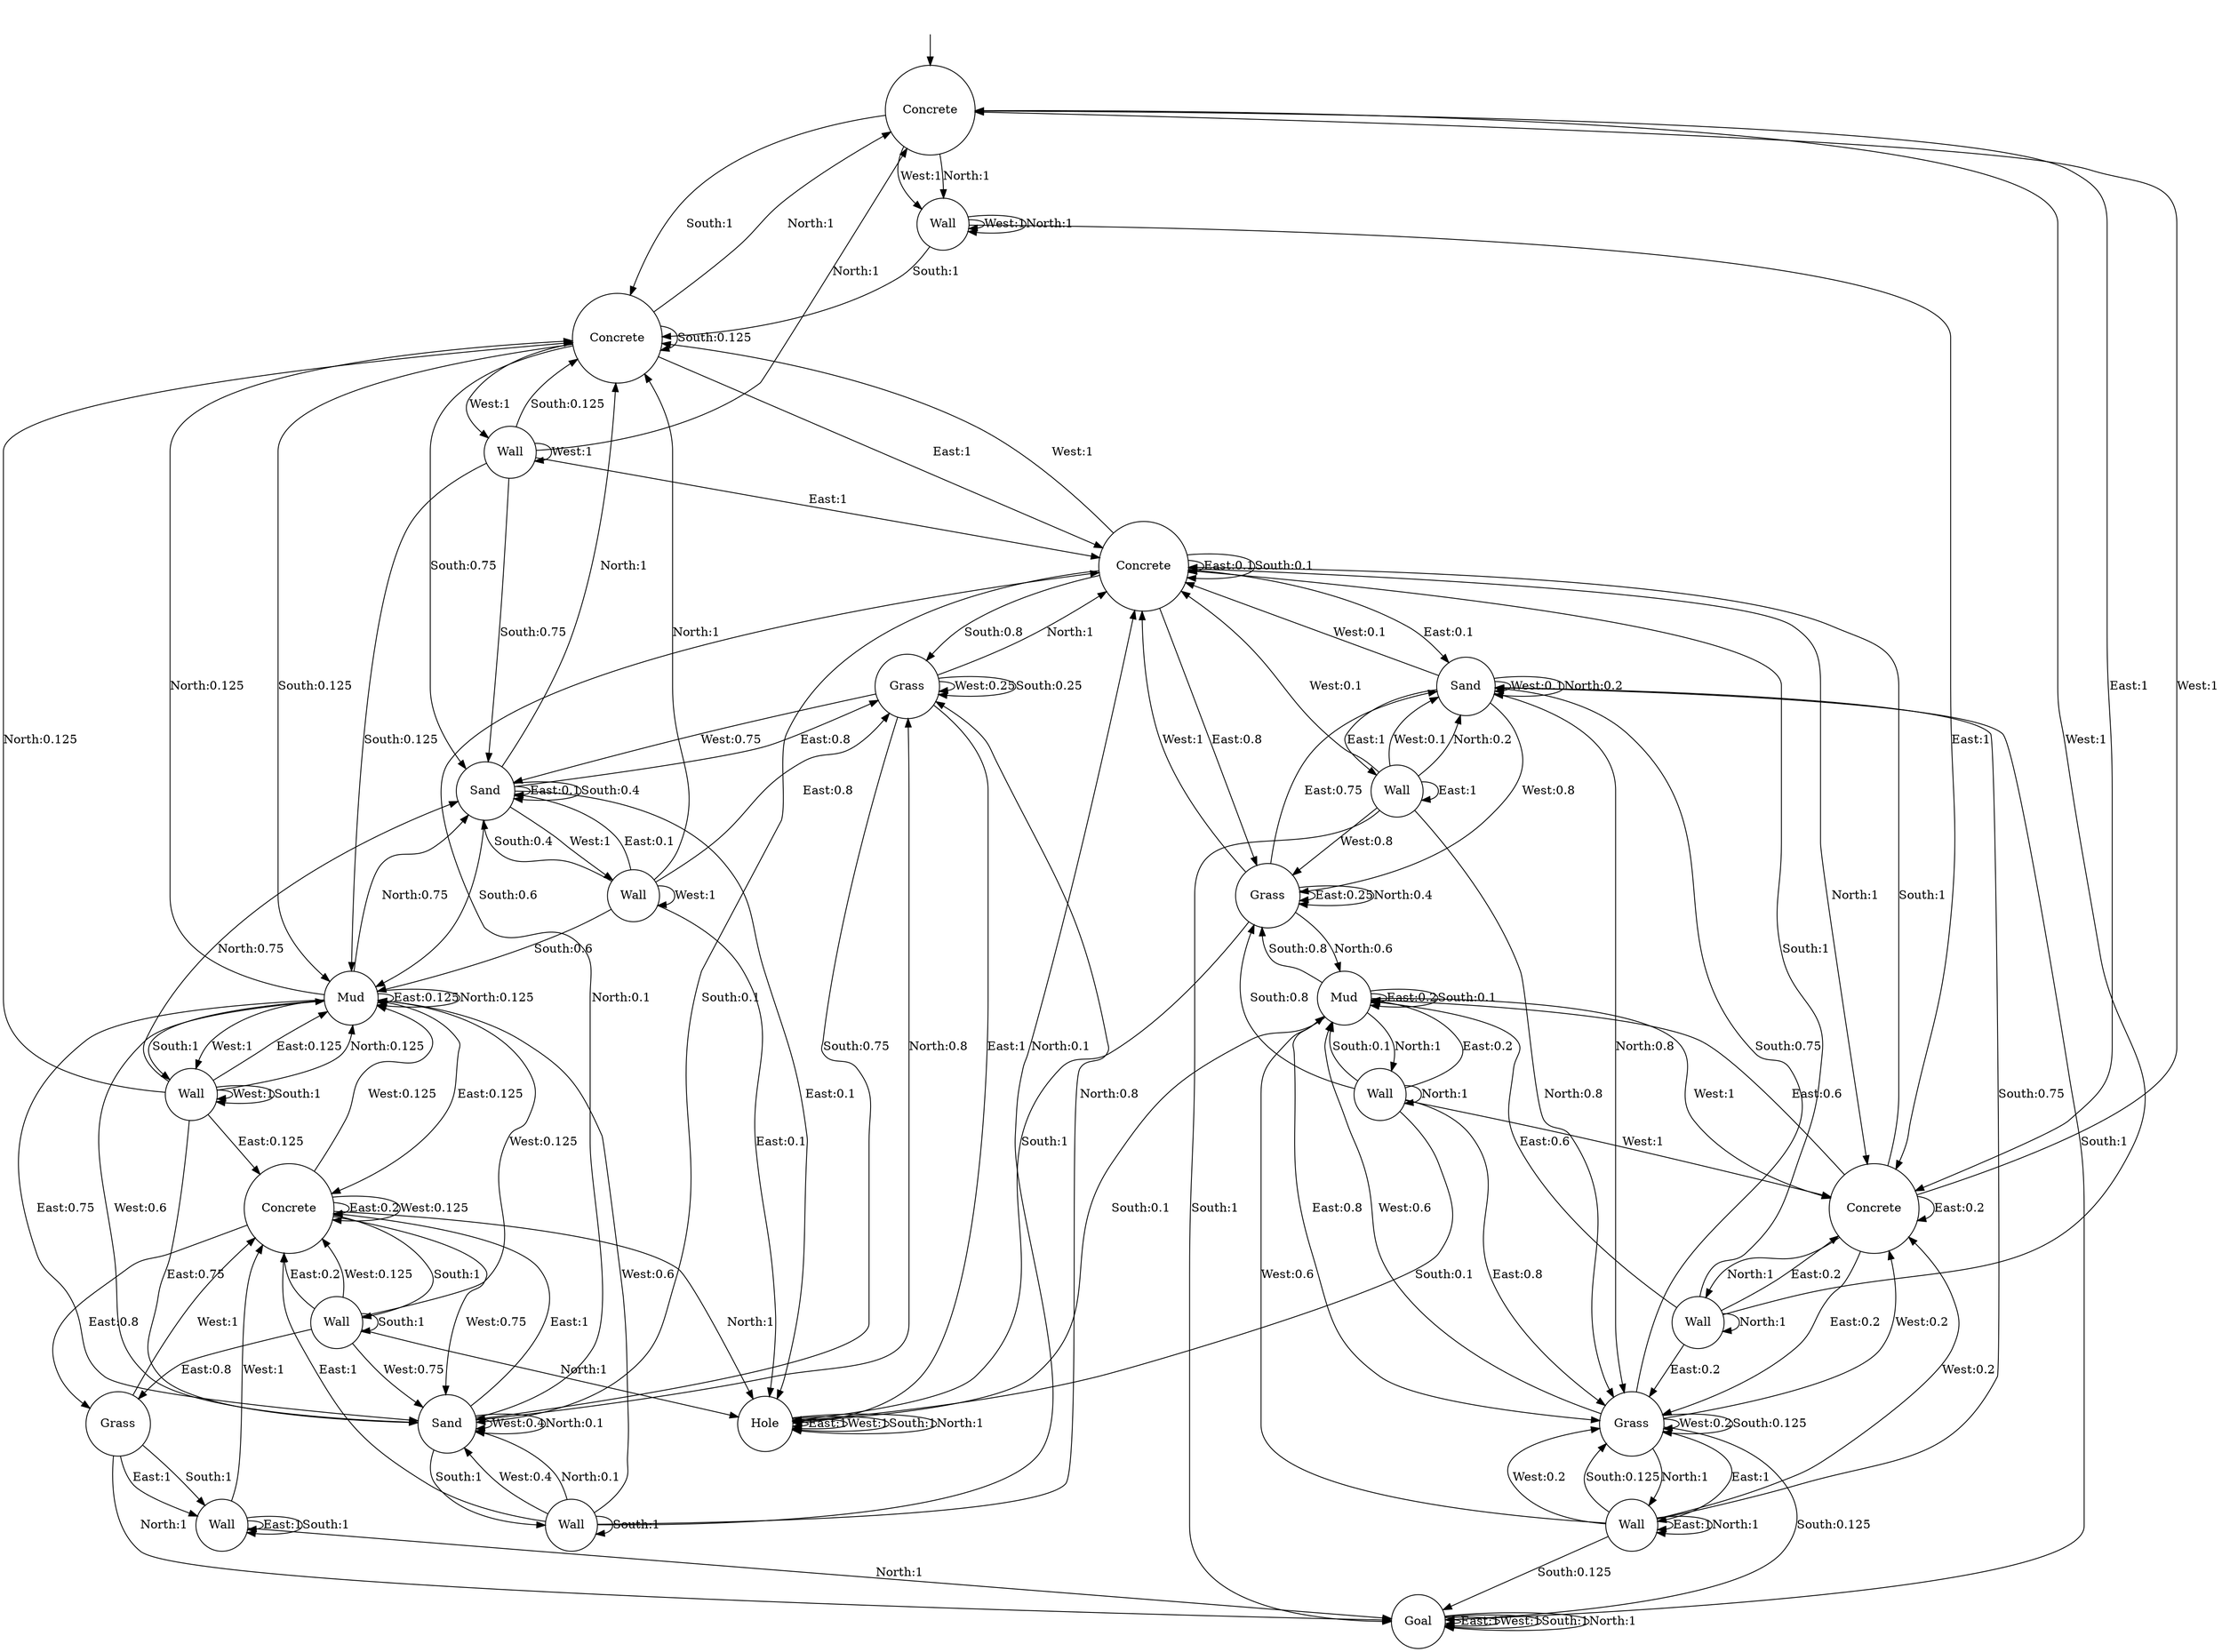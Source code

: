 digraph g {
__start0 [label="" shape="none"];
0 [shape="circle" label="Concrete"];
1 [shape="circle" label="Wall"];
2 [shape="circle" label="Concrete"];
3 [shape="circle" label="Wall"];
4 [shape="circle" label="Wall"];
5 [shape="circle" label="Sand"];
6 [shape="circle" label="Wall"];
7 [shape="circle" label="Mud"];
8 [shape="circle" label="Concrete"];
9 [shape="circle" label="Wall"];
10 [shape="circle" label="Concrete"];
11 [shape="circle" label="Grass"];
12 [shape="circle" label="Wall"];
13 [shape="circle" label="Sand"];
14 [shape="circle" label="Wall"];
15 [shape="circle" label="Mud"];
16 [shape="circle" label="Grass"];
17 [shape="circle" label="Hole"];
18 [shape="circle" label="Concrete"];
19 [shape="circle" label="Wall"];
20 [shape="circle" label="Wall"];
21 [shape="circle" label="Grass"];
22 [shape="circle" label="Wall"];
23 [shape="circle" label="Sand"];
24 [shape="circle" label="Goal"];
25 [shape="circle" label="Wall"];
26 [shape="circle" label="Grass"];
0 -> 8 [label="East:1"];
0 -> 1 [label="West:1"];
0 -> 2 [label="South:1"];
0 -> 1 [label="North:1"];
1 -> 8 [label="East:1"];
1 -> 1 [label="West:1"];
1 -> 2 [label="South:1"];
1 -> 1 [label="North:1"];
2 -> 10 [label="East:1"];
2 -> 3 [label="West:1"];
2 -> 2 [label="South:0.125"];
2 -> 5 [label="South:0.75"];
2 -> 7 [label="South:0.125"];
2 -> 0 [label="North:1"];
3 -> 10 [label="East:1"];
3 -> 3 [label="West:1"];
3 -> 2 [label="South:0.125"];
3 -> 5 [label="South:0.75"];
3 -> 7 [label="South:0.125"];
3 -> 0 [label="North:1"];
4 -> 5 [label="East:0.1"];
4 -> 11 [label="East:0.8"];
4 -> 17 [label="East:0.1"];
4 -> 4 [label="West:1"];
4 -> 5 [label="South:0.4"];
4 -> 7 [label="South:0.6"];
4 -> 2 [label="North:1"];
5 -> 5 [label="East:0.1"];
5 -> 11 [label="East:0.8"];
5 -> 17 [label="East:0.1"];
5 -> 4 [label="West:1"];
5 -> 5 [label="South:0.4"];
5 -> 7 [label="South:0.6"];
5 -> 2 [label="North:1"];
6 -> 7 [label="East:0.125"];
6 -> 13 [label="East:0.75"];
6 -> 18 [label="East:0.125"];
6 -> 6 [label="West:1"];
6 -> 6 [label="South:1"];
6 -> 2 [label="North:0.125"];
6 -> 5 [label="North:0.75"];
6 -> 7 [label="North:0.125"];
7 -> 7 [label="East:0.125"];
7 -> 13 [label="East:0.75"];
7 -> 18 [label="East:0.125"];
7 -> 6 [label="West:1"];
7 -> 6 [label="South:1"];
7 -> 2 [label="North:0.125"];
7 -> 5 [label="North:0.75"];
7 -> 7 [label="North:0.125"];
8 -> 8 [label="East:0.2"];
8 -> 15 [label="East:0.6"];
8 -> 21 [label="East:0.2"];
8 -> 0 [label="West:1"];
8 -> 10 [label="South:1"];
8 -> 9 [label="North:1"];
9 -> 8 [label="East:0.2"];
9 -> 15 [label="East:0.6"];
9 -> 21 [label="East:0.2"];
9 -> 0 [label="West:1"];
9 -> 10 [label="South:1"];
9 -> 9 [label="North:1"];
10 -> 10 [label="East:0.1"];
10 -> 16 [label="East:0.8"];
10 -> 23 [label="East:0.1"];
10 -> 2 [label="West:1"];
10 -> 10 [label="South:0.1"];
10 -> 11 [label="South:0.8"];
10 -> 13 [label="South:0.1"];
10 -> 8 [label="North:1"];
11 -> 17 [label="East:1"];
11 -> 5 [label="West:0.75"];
11 -> 11 [label="West:0.25"];
11 -> 11 [label="South:0.25"];
11 -> 13 [label="South:0.75"];
11 -> 10 [label="North:1"];
12 -> 18 [label="East:1"];
12 -> 7 [label="West:0.6"];
12 -> 13 [label="West:0.4"];
12 -> 12 [label="South:1"];
12 -> 10 [label="North:0.1"];
12 -> 11 [label="North:0.8"];
12 -> 13 [label="North:0.1"];
13 -> 18 [label="East:1"];
13 -> 7 [label="West:0.6"];
13 -> 13 [label="West:0.4"];
13 -> 12 [label="South:1"];
13 -> 10 [label="North:0.1"];
13 -> 11 [label="North:0.8"];
13 -> 13 [label="North:0.1"];
14 -> 15 [label="East:0.2"];
14 -> 21 [label="East:0.8"];
14 -> 8 [label="West:1"];
14 -> 15 [label="South:0.1"];
14 -> 16 [label="South:0.8"];
14 -> 17 [label="South:0.1"];
14 -> 14 [label="North:1"];
15 -> 15 [label="East:0.2"];
15 -> 21 [label="East:0.8"];
15 -> 8 [label="West:1"];
15 -> 15 [label="South:0.1"];
15 -> 16 [label="South:0.8"];
15 -> 17 [label="South:0.1"];
15 -> 14 [label="North:1"];
16 -> 16 [label="East:0.25"];
16 -> 23 [label="East:0.75"];
16 -> 10 [label="West:1"];
16 -> 17 [label="South:1"];
16 -> 15 [label="North:0.6"];
16 -> 16 [label="North:0.4"];
17 -> 17 [label="East:1"];
17 -> 17 [label="West:1"];
17 -> 17 [label="South:1"];
17 -> 17 [label="North:1"];
18 -> 18 [label="East:0.2"];
18 -> 26 [label="East:0.8"];
18 -> 7 [label="West:0.125"];
18 -> 13 [label="West:0.75"];
18 -> 18 [label="West:0.125"];
18 -> 19 [label="South:1"];
18 -> 17 [label="North:1"];
19 -> 18 [label="East:0.2"];
19 -> 26 [label="East:0.8"];
19 -> 7 [label="West:0.125"];
19 -> 13 [label="West:0.75"];
19 -> 18 [label="West:0.125"];
19 -> 19 [label="South:1"];
19 -> 17 [label="North:1"];
20 -> 20 [label="East:1"];
20 -> 8 [label="West:0.2"];
20 -> 15 [label="West:0.6"];
20 -> 21 [label="West:0.2"];
20 -> 21 [label="South:0.125"];
20 -> 23 [label="South:0.75"];
20 -> 24 [label="South:0.125"];
20 -> 20 [label="North:1"];
21 -> 20 [label="East:1"];
21 -> 8 [label="West:0.2"];
21 -> 15 [label="West:0.6"];
21 -> 21 [label="West:0.2"];
21 -> 21 [label="South:0.125"];
21 -> 23 [label="South:0.75"];
21 -> 24 [label="South:0.125"];
21 -> 20 [label="North:1"];
22 -> 22 [label="East:1"];
22 -> 10 [label="West:0.1"];
22 -> 16 [label="West:0.8"];
22 -> 23 [label="West:0.1"];
22 -> 24 [label="South:1"];
22 -> 21 [label="North:0.8"];
22 -> 23 [label="North:0.2"];
23 -> 22 [label="East:1"];
23 -> 10 [label="West:0.1"];
23 -> 16 [label="West:0.8"];
23 -> 23 [label="West:0.1"];
23 -> 24 [label="South:1"];
23 -> 21 [label="North:0.8"];
23 -> 23 [label="North:0.2"];
24 -> 24 [label="East:1"];
24 -> 24 [label="West:1"];
24 -> 24 [label="South:1"];
24 -> 24 [label="North:1"];
25 -> 25 [label="East:1"];
25 -> 18 [label="West:1"];
25 -> 25 [label="South:1"];
25 -> 24 [label="North:1"];
26 -> 25 [label="East:1"];
26 -> 18 [label="West:1"];
26 -> 25 [label="South:1"];
26 -> 24 [label="North:1"];
__start0 -> 0;
}
